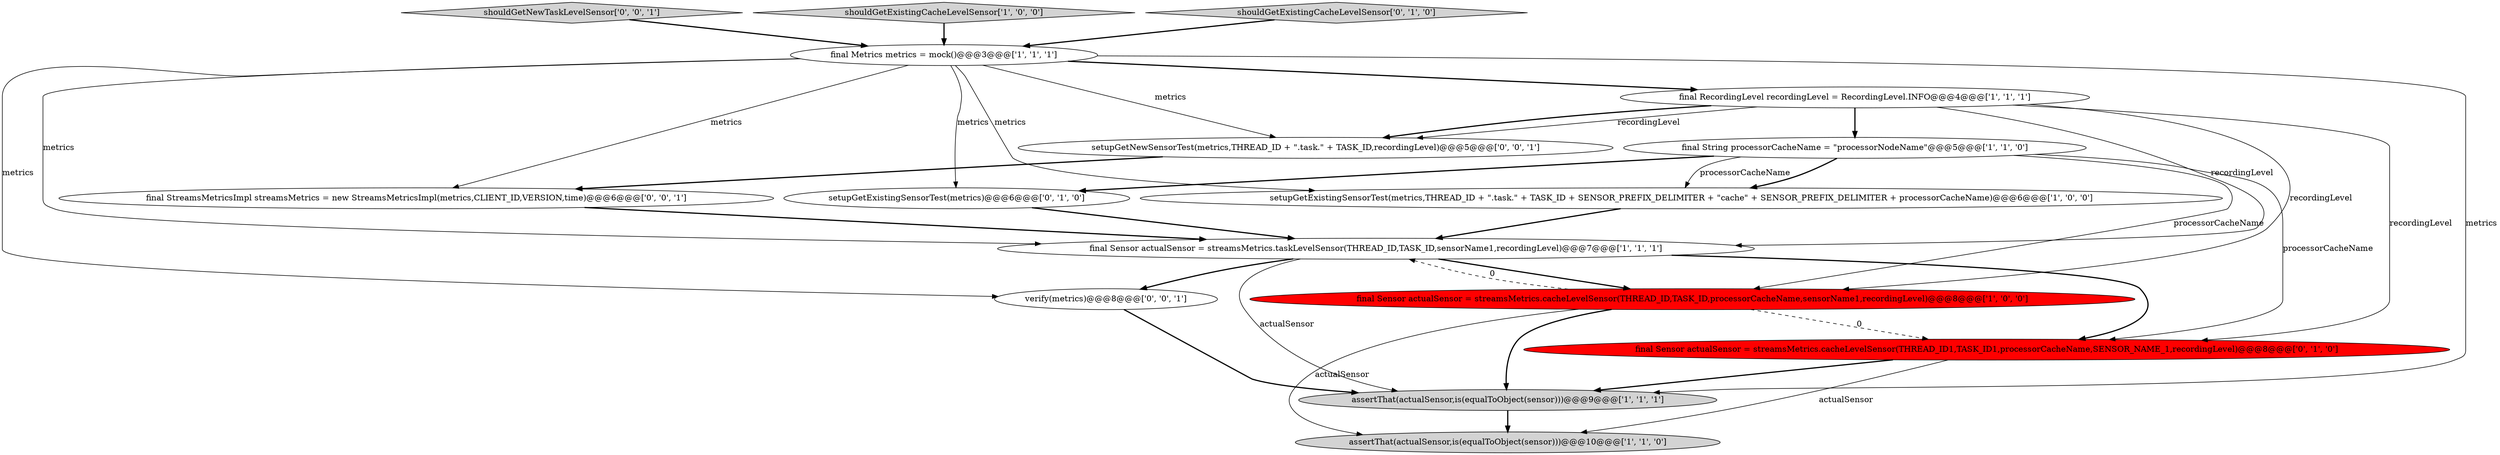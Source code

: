 digraph {
2 [style = filled, label = "assertThat(actualSensor,is(equalToObject(sensor)))@@@10@@@['1', '1', '0']", fillcolor = lightgray, shape = ellipse image = "AAA0AAABBB1BBB"];
5 [style = filled, label = "final String processorCacheName = \"processorNodeName\"@@@5@@@['1', '1', '0']", fillcolor = white, shape = ellipse image = "AAA0AAABBB1BBB"];
10 [style = filled, label = "final Sensor actualSensor = streamsMetrics.cacheLevelSensor(THREAD_ID1,TASK_ID1,processorCacheName,SENSOR_NAME_1,recordingLevel)@@@8@@@['0', '1', '0']", fillcolor = red, shape = ellipse image = "AAA1AAABBB2BBB"];
1 [style = filled, label = "final Sensor actualSensor = streamsMetrics.taskLevelSensor(THREAD_ID,TASK_ID,sensorName1,recordingLevel)@@@7@@@['1', '1', '1']", fillcolor = white, shape = ellipse image = "AAA0AAABBB1BBB"];
8 [style = filled, label = "setupGetExistingSensorTest(metrics,THREAD_ID + \".task.\" + TASK_ID + SENSOR_PREFIX_DELIMITER + \"cache\" + SENSOR_PREFIX_DELIMITER + processorCacheName)@@@6@@@['1', '0', '0']", fillcolor = white, shape = ellipse image = "AAA0AAABBB1BBB"];
14 [style = filled, label = "final StreamsMetricsImpl streamsMetrics = new StreamsMetricsImpl(metrics,CLIENT_ID,VERSION,time)@@@6@@@['0', '0', '1']", fillcolor = white, shape = ellipse image = "AAA0AAABBB3BBB"];
11 [style = filled, label = "setupGetExistingSensorTest(metrics)@@@6@@@['0', '1', '0']", fillcolor = white, shape = ellipse image = "AAA0AAABBB2BBB"];
13 [style = filled, label = "verify(metrics)@@@8@@@['0', '0', '1']", fillcolor = white, shape = ellipse image = "AAA0AAABBB3BBB"];
6 [style = filled, label = "final Metrics metrics = mock()@@@3@@@['1', '1', '1']", fillcolor = white, shape = ellipse image = "AAA0AAABBB1BBB"];
15 [style = filled, label = "shouldGetNewTaskLevelSensor['0', '0', '1']", fillcolor = lightgray, shape = diamond image = "AAA0AAABBB3BBB"];
3 [style = filled, label = "shouldGetExistingCacheLevelSensor['1', '0', '0']", fillcolor = lightgray, shape = diamond image = "AAA0AAABBB1BBB"];
9 [style = filled, label = "shouldGetExistingCacheLevelSensor['0', '1', '0']", fillcolor = lightgray, shape = diamond image = "AAA0AAABBB2BBB"];
7 [style = filled, label = "final RecordingLevel recordingLevel = RecordingLevel.INFO@@@4@@@['1', '1', '1']", fillcolor = white, shape = ellipse image = "AAA0AAABBB1BBB"];
4 [style = filled, label = "assertThat(actualSensor,is(equalToObject(sensor)))@@@9@@@['1', '1', '1']", fillcolor = lightgray, shape = ellipse image = "AAA0AAABBB1BBB"];
0 [style = filled, label = "final Sensor actualSensor = streamsMetrics.cacheLevelSensor(THREAD_ID,TASK_ID,processorCacheName,sensorName1,recordingLevel)@@@8@@@['1', '0', '0']", fillcolor = red, shape = ellipse image = "AAA1AAABBB1BBB"];
12 [style = filled, label = "setupGetNewSensorTest(metrics,THREAD_ID + \".task.\" + TASK_ID,recordingLevel)@@@5@@@['0', '0', '1']", fillcolor = white, shape = ellipse image = "AAA0AAABBB3BBB"];
5->8 [style = bold, label=""];
11->1 [style = bold, label=""];
7->12 [style = bold, label=""];
6->12 [style = solid, label="metrics"];
10->2 [style = solid, label="actualSensor"];
0->1 [style = dashed, label="0"];
3->6 [style = bold, label=""];
7->12 [style = solid, label="recordingLevel"];
15->6 [style = bold, label=""];
6->8 [style = solid, label="metrics"];
1->4 [style = solid, label="actualSensor"];
1->0 [style = bold, label=""];
4->2 [style = bold, label=""];
6->13 [style = solid, label="metrics"];
0->2 [style = solid, label="actualSensor"];
1->13 [style = bold, label=""];
5->0 [style = solid, label="processorCacheName"];
0->10 [style = dashed, label="0"];
14->1 [style = bold, label=""];
9->6 [style = bold, label=""];
6->11 [style = solid, label="metrics"];
8->1 [style = bold, label=""];
7->5 [style = bold, label=""];
5->8 [style = solid, label="processorCacheName"];
0->4 [style = bold, label=""];
5->10 [style = solid, label="processorCacheName"];
7->10 [style = solid, label="recordingLevel"];
6->4 [style = solid, label="metrics"];
12->14 [style = bold, label=""];
10->4 [style = bold, label=""];
7->1 [style = solid, label="recordingLevel"];
7->0 [style = solid, label="recordingLevel"];
5->11 [style = bold, label=""];
6->7 [style = bold, label=""];
1->10 [style = bold, label=""];
6->14 [style = solid, label="metrics"];
6->1 [style = solid, label="metrics"];
13->4 [style = bold, label=""];
}
